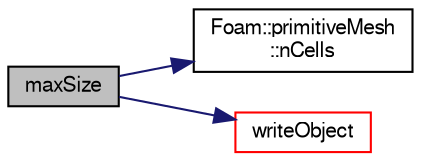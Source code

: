 digraph "maxSize"
{
  bgcolor="transparent";
  edge [fontname="FreeSans",fontsize="10",labelfontname="FreeSans",labelfontsize="10"];
  node [fontname="FreeSans",fontsize="10",shape=record];
  rankdir="LR";
  Node3388 [label="maxSize",height=0.2,width=0.4,color="black", fillcolor="grey75", style="filled", fontcolor="black"];
  Node3388 -> Node3389 [color="midnightblue",fontsize="10",style="solid",fontname="FreeSans"];
  Node3389 [label="Foam::primitiveMesh\l::nCells",height=0.2,width=0.4,color="black",URL="$a27530.html#a13b94bdb0926552bf78ad5210a73a3d5"];
  Node3388 -> Node3390 [color="midnightblue",fontsize="10",style="solid",fontname="FreeSans"];
  Node3390 [label="writeObject",height=0.2,width=0.4,color="red",URL="$a25442.html#ad29090f3bdbff43fd95fa2d856219b5f",tooltip="Write cellZone. "];
}
